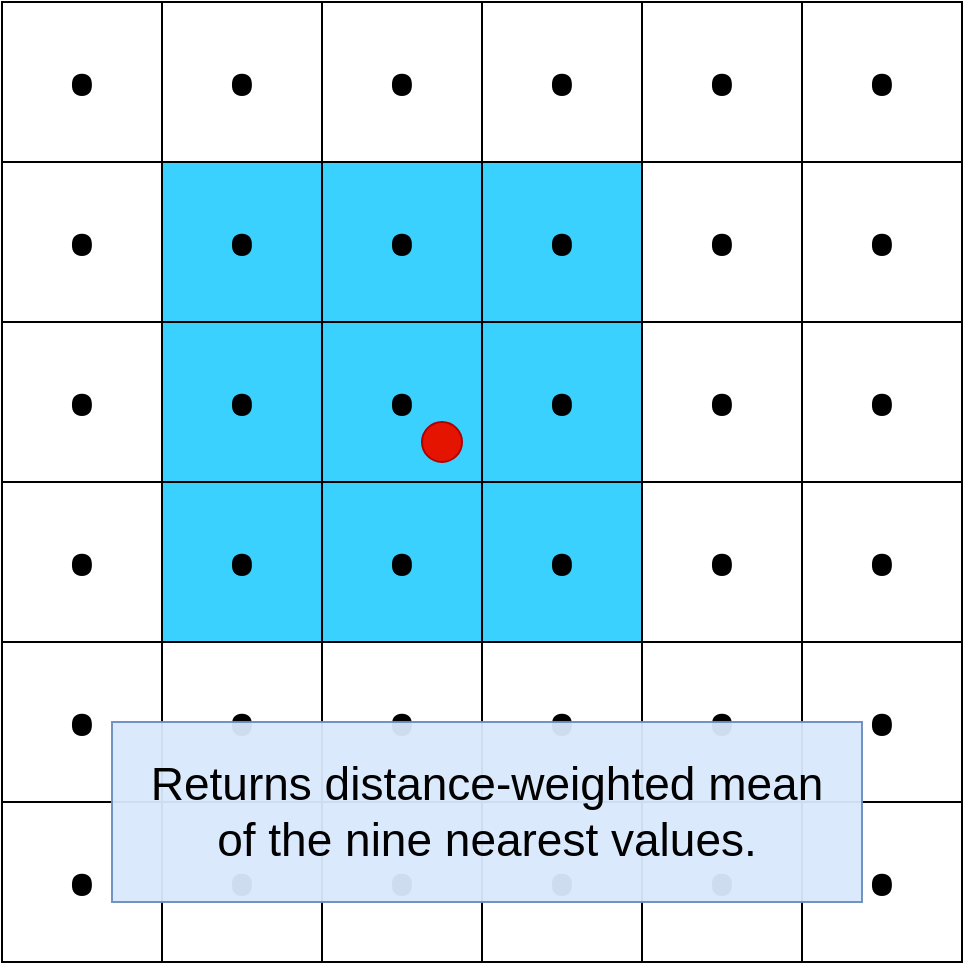 <mxfile>
    <diagram id="p4Mz1mMLotXOUdZ9xzs7" name="Page-1">
        <mxGraphModel dx="588" dy="1791" grid="1" gridSize="10" guides="1" tooltips="1" connect="1" arrows="1" fold="1" page="1" pageScale="1" pageWidth="850" pageHeight="1100" math="0" shadow="0">
            <root>
                <mxCell id="0"/>
                <mxCell id="1" parent="0"/>
                <mxCell id="232" value="&lt;span style=&quot;font-family: Söhne, ui-sans-serif, system-ui, -apple-system, &amp;quot;Segoe UI&amp;quot;, Roboto, Ubuntu, Cantarell, &amp;quot;Noto Sans&amp;quot;, sans-serif, &amp;quot;Helvetica Neue&amp;quot;, Arial, &amp;quot;Apple Color Emoji&amp;quot;, &amp;quot;Segoe UI Emoji&amp;quot;, &amp;quot;Segoe UI Symbol&amp;quot;, &amp;quot;Noto Color Emoji&amp;quot;; text-align: left;&quot;&gt;&lt;font style=&quot;font-size: 45px;&quot;&gt;• &lt;/font&gt;&lt;/span&gt;" style="whiteSpace=wrap;html=1;aspect=fixed;" parent="1" vertex="1">
                    <mxGeometry x="90" y="-260" width="80" height="80" as="geometry"/>
                </mxCell>
                <mxCell id="234" value="&lt;span style=&quot;font-family: Söhne, ui-sans-serif, system-ui, -apple-system, &amp;quot;Segoe UI&amp;quot;, Roboto, Ubuntu, Cantarell, &amp;quot;Noto Sans&amp;quot;, sans-serif, &amp;quot;Helvetica Neue&amp;quot;, Arial, &amp;quot;Apple Color Emoji&amp;quot;, &amp;quot;Segoe UI Emoji&amp;quot;, &amp;quot;Segoe UI Symbol&amp;quot;, &amp;quot;Noto Color Emoji&amp;quot;; text-align: left;&quot;&gt;&lt;font style=&quot;font-size: 45px;&quot;&gt;• &lt;/font&gt;&lt;/span&gt;" style="whiteSpace=wrap;html=1;aspect=fixed;" parent="1" vertex="1">
                    <mxGeometry x="170" y="-260" width="80" height="80" as="geometry"/>
                </mxCell>
                <mxCell id="236" value="&lt;span style=&quot;font-family: Söhne, ui-sans-serif, system-ui, -apple-system, &amp;quot;Segoe UI&amp;quot;, Roboto, Ubuntu, Cantarell, &amp;quot;Noto Sans&amp;quot;, sans-serif, &amp;quot;Helvetica Neue&amp;quot;, Arial, &amp;quot;Apple Color Emoji&amp;quot;, &amp;quot;Segoe UI Emoji&amp;quot;, &amp;quot;Segoe UI Symbol&amp;quot;, &amp;quot;Noto Color Emoji&amp;quot;; text-align: left;&quot;&gt;&lt;font style=&quot;font-size: 45px;&quot;&gt;• &lt;/font&gt;&lt;/span&gt;" style="whiteSpace=wrap;html=1;aspect=fixed;" parent="1" vertex="1">
                    <mxGeometry x="250" y="-260" width="80" height="80" as="geometry"/>
                </mxCell>
                <mxCell id="237" value="&lt;span style=&quot;font-family: Söhne, ui-sans-serif, system-ui, -apple-system, &amp;quot;Segoe UI&amp;quot;, Roboto, Ubuntu, Cantarell, &amp;quot;Noto Sans&amp;quot;, sans-serif, &amp;quot;Helvetica Neue&amp;quot;, Arial, &amp;quot;Apple Color Emoji&amp;quot;, &amp;quot;Segoe UI Emoji&amp;quot;, &amp;quot;Segoe UI Symbol&amp;quot;, &amp;quot;Noto Color Emoji&amp;quot;; text-align: left;&quot;&gt;&lt;font style=&quot;font-size: 45px;&quot;&gt;• &lt;/font&gt;&lt;/span&gt;" style="whiteSpace=wrap;html=1;aspect=fixed;" parent="1" vertex="1">
                    <mxGeometry x="90" y="-180" width="80" height="80" as="geometry"/>
                </mxCell>
                <mxCell id="238" value="&lt;span style=&quot;font-family: Söhne, ui-sans-serif, system-ui, -apple-system, &amp;quot;Segoe UI&amp;quot;, Roboto, Ubuntu, Cantarell, &amp;quot;Noto Sans&amp;quot;, sans-serif, &amp;quot;Helvetica Neue&amp;quot;, Arial, &amp;quot;Apple Color Emoji&amp;quot;, &amp;quot;Segoe UI Emoji&amp;quot;, &amp;quot;Segoe UI Symbol&amp;quot;, &amp;quot;Noto Color Emoji&amp;quot;; text-align: left;&quot;&gt;&lt;font style=&quot;font-size: 45px;&quot;&gt;• &lt;/font&gt;&lt;/span&gt;" style="whiteSpace=wrap;html=1;aspect=fixed;fillColor=#3BD1FF;" parent="1" vertex="1">
                    <mxGeometry x="170" y="-180" width="80" height="80" as="geometry"/>
                </mxCell>
                <mxCell id="239" value="&lt;span style=&quot;font-family: Söhne, ui-sans-serif, system-ui, -apple-system, &amp;quot;Segoe UI&amp;quot;, Roboto, Ubuntu, Cantarell, &amp;quot;Noto Sans&amp;quot;, sans-serif, &amp;quot;Helvetica Neue&amp;quot;, Arial, &amp;quot;Apple Color Emoji&amp;quot;, &amp;quot;Segoe UI Emoji&amp;quot;, &amp;quot;Segoe UI Symbol&amp;quot;, &amp;quot;Noto Color Emoji&amp;quot;; text-align: left;&quot;&gt;&lt;font style=&quot;font-size: 45px;&quot;&gt;• &lt;/font&gt;&lt;/span&gt;" style="whiteSpace=wrap;html=1;aspect=fixed;fillColor=#3BD1FF;" parent="1" vertex="1">
                    <mxGeometry x="250" y="-180" width="80" height="80" as="geometry"/>
                </mxCell>
                <mxCell id="240" value="&lt;span style=&quot;font-family: Söhne, ui-sans-serif, system-ui, -apple-system, &amp;quot;Segoe UI&amp;quot;, Roboto, Ubuntu, Cantarell, &amp;quot;Noto Sans&amp;quot;, sans-serif, &amp;quot;Helvetica Neue&amp;quot;, Arial, &amp;quot;Apple Color Emoji&amp;quot;, &amp;quot;Segoe UI Emoji&amp;quot;, &amp;quot;Segoe UI Symbol&amp;quot;, &amp;quot;Noto Color Emoji&amp;quot;; text-align: left;&quot;&gt;&lt;font style=&quot;font-size: 45px;&quot;&gt;• &lt;/font&gt;&lt;/span&gt;" style="whiteSpace=wrap;html=1;aspect=fixed;" parent="1" vertex="1">
                    <mxGeometry x="90" y="-100" width="80" height="80" as="geometry"/>
                </mxCell>
                <mxCell id="241" value="&lt;span style=&quot;font-family: Söhne, ui-sans-serif, system-ui, -apple-system, &amp;quot;Segoe UI&amp;quot;, Roboto, Ubuntu, Cantarell, &amp;quot;Noto Sans&amp;quot;, sans-serif, &amp;quot;Helvetica Neue&amp;quot;, Arial, &amp;quot;Apple Color Emoji&amp;quot;, &amp;quot;Segoe UI Emoji&amp;quot;, &amp;quot;Segoe UI Symbol&amp;quot;, &amp;quot;Noto Color Emoji&amp;quot;; text-align: left;&quot;&gt;&lt;font style=&quot;font-size: 45px;&quot;&gt;• &lt;/font&gt;&lt;/span&gt;" style="whiteSpace=wrap;html=1;aspect=fixed;fillColor=#3BD1FF;" parent="1" vertex="1">
                    <mxGeometry x="170" y="-100" width="80" height="80" as="geometry"/>
                </mxCell>
                <mxCell id="242" value="&lt;span style=&quot;font-family: Söhne, ui-sans-serif, system-ui, -apple-system, &amp;quot;Segoe UI&amp;quot;, Roboto, Ubuntu, Cantarell, &amp;quot;Noto Sans&amp;quot;, sans-serif, &amp;quot;Helvetica Neue&amp;quot;, Arial, &amp;quot;Apple Color Emoji&amp;quot;, &amp;quot;Segoe UI Emoji&amp;quot;, &amp;quot;Segoe UI Symbol&amp;quot;, &amp;quot;Noto Color Emoji&amp;quot;; text-align: left;&quot;&gt;&lt;font style=&quot;font-size: 45px;&quot;&gt;• &lt;/font&gt;&lt;/span&gt;" style="whiteSpace=wrap;html=1;aspect=fixed;fillColor=#3BD1FF;" parent="1" vertex="1">
                    <mxGeometry x="250" y="-100" width="80" height="80" as="geometry"/>
                </mxCell>
                <mxCell id="243" value="&lt;span style=&quot;font-family: Söhne, ui-sans-serif, system-ui, -apple-system, &amp;quot;Segoe UI&amp;quot;, Roboto, Ubuntu, Cantarell, &amp;quot;Noto Sans&amp;quot;, sans-serif, &amp;quot;Helvetica Neue&amp;quot;, Arial, &amp;quot;Apple Color Emoji&amp;quot;, &amp;quot;Segoe UI Emoji&amp;quot;, &amp;quot;Segoe UI Symbol&amp;quot;, &amp;quot;Noto Color Emoji&amp;quot;; text-align: left;&quot;&gt;&lt;font style=&quot;font-size: 45px;&quot;&gt;• &lt;/font&gt;&lt;/span&gt;" style="whiteSpace=wrap;html=1;aspect=fixed;" parent="1" vertex="1">
                    <mxGeometry x="90" y="-20" width="80" height="80" as="geometry"/>
                </mxCell>
                <mxCell id="244" value="&lt;span style=&quot;font-family: Söhne, ui-sans-serif, system-ui, -apple-system, &amp;quot;Segoe UI&amp;quot;, Roboto, Ubuntu, Cantarell, &amp;quot;Noto Sans&amp;quot;, sans-serif, &amp;quot;Helvetica Neue&amp;quot;, Arial, &amp;quot;Apple Color Emoji&amp;quot;, &amp;quot;Segoe UI Emoji&amp;quot;, &amp;quot;Segoe UI Symbol&amp;quot;, &amp;quot;Noto Color Emoji&amp;quot;; text-align: left;&quot;&gt;&lt;font style=&quot;font-size: 45px;&quot;&gt;• &lt;/font&gt;&lt;/span&gt;" style="whiteSpace=wrap;html=1;aspect=fixed;fillColor=#3BD1FF;" parent="1" vertex="1">
                    <mxGeometry x="170" y="-20" width="80" height="80" as="geometry"/>
                </mxCell>
                <mxCell id="245" value="&lt;span style=&quot;font-family: Söhne, ui-sans-serif, system-ui, -apple-system, &amp;quot;Segoe UI&amp;quot;, Roboto, Ubuntu, Cantarell, &amp;quot;Noto Sans&amp;quot;, sans-serif, &amp;quot;Helvetica Neue&amp;quot;, Arial, &amp;quot;Apple Color Emoji&amp;quot;, &amp;quot;Segoe UI Emoji&amp;quot;, &amp;quot;Segoe UI Symbol&amp;quot;, &amp;quot;Noto Color Emoji&amp;quot;; text-align: left;&quot;&gt;&lt;font style=&quot;font-size: 45px;&quot;&gt;• &lt;/font&gt;&lt;/span&gt;" style="whiteSpace=wrap;html=1;aspect=fixed;fillColor=#3BD1FF;" parent="1" vertex="1">
                    <mxGeometry x="250" y="-20" width="80" height="80" as="geometry"/>
                </mxCell>
                <mxCell id="246" value="&lt;span style=&quot;font-family: Söhne, ui-sans-serif, system-ui, -apple-system, &amp;quot;Segoe UI&amp;quot;, Roboto, Ubuntu, Cantarell, &amp;quot;Noto Sans&amp;quot;, sans-serif, &amp;quot;Helvetica Neue&amp;quot;, Arial, &amp;quot;Apple Color Emoji&amp;quot;, &amp;quot;Segoe UI Emoji&amp;quot;, &amp;quot;Segoe UI Symbol&amp;quot;, &amp;quot;Noto Color Emoji&amp;quot;; text-align: left;&quot;&gt;&lt;font style=&quot;font-size: 45px;&quot;&gt;• &lt;/font&gt;&lt;/span&gt;" style="whiteSpace=wrap;html=1;aspect=fixed;" parent="1" vertex="1">
                    <mxGeometry x="90" y="60" width="80" height="80" as="geometry"/>
                </mxCell>
                <mxCell id="247" value="&lt;span style=&quot;font-family: Söhne, ui-sans-serif, system-ui, -apple-system, &amp;quot;Segoe UI&amp;quot;, Roboto, Ubuntu, Cantarell, &amp;quot;Noto Sans&amp;quot;, sans-serif, &amp;quot;Helvetica Neue&amp;quot;, Arial, &amp;quot;Apple Color Emoji&amp;quot;, &amp;quot;Segoe UI Emoji&amp;quot;, &amp;quot;Segoe UI Symbol&amp;quot;, &amp;quot;Noto Color Emoji&amp;quot;; text-align: left;&quot;&gt;&lt;font style=&quot;font-size: 45px;&quot;&gt;• &lt;/font&gt;&lt;/span&gt;" style="whiteSpace=wrap;html=1;aspect=fixed;" parent="1" vertex="1">
                    <mxGeometry x="170" y="60" width="80" height="80" as="geometry"/>
                </mxCell>
                <mxCell id="248" value="&lt;span style=&quot;font-family: Söhne, ui-sans-serif, system-ui, -apple-system, &amp;quot;Segoe UI&amp;quot;, Roboto, Ubuntu, Cantarell, &amp;quot;Noto Sans&amp;quot;, sans-serif, &amp;quot;Helvetica Neue&amp;quot;, Arial, &amp;quot;Apple Color Emoji&amp;quot;, &amp;quot;Segoe UI Emoji&amp;quot;, &amp;quot;Segoe UI Symbol&amp;quot;, &amp;quot;Noto Color Emoji&amp;quot;; text-align: left;&quot;&gt;&lt;font style=&quot;font-size: 45px;&quot;&gt;• &lt;/font&gt;&lt;/span&gt;" style="whiteSpace=wrap;html=1;aspect=fixed;" parent="1" vertex="1">
                    <mxGeometry x="250" y="60" width="80" height="80" as="geometry"/>
                </mxCell>
                <mxCell id="249" value="&lt;span style=&quot;font-family: Söhne, ui-sans-serif, system-ui, -apple-system, &amp;quot;Segoe UI&amp;quot;, Roboto, Ubuntu, Cantarell, &amp;quot;Noto Sans&amp;quot;, sans-serif, &amp;quot;Helvetica Neue&amp;quot;, Arial, &amp;quot;Apple Color Emoji&amp;quot;, &amp;quot;Segoe UI Emoji&amp;quot;, &amp;quot;Segoe UI Symbol&amp;quot;, &amp;quot;Noto Color Emoji&amp;quot;; text-align: left;&quot;&gt;&lt;font style=&quot;font-size: 45px;&quot;&gt;• &lt;/font&gt;&lt;/span&gt;" style="whiteSpace=wrap;html=1;aspect=fixed;" parent="1" vertex="1">
                    <mxGeometry x="90" y="140" width="80" height="80" as="geometry"/>
                </mxCell>
                <mxCell id="250" value="&lt;span style=&quot;font-family: Söhne, ui-sans-serif, system-ui, -apple-system, &amp;quot;Segoe UI&amp;quot;, Roboto, Ubuntu, Cantarell, &amp;quot;Noto Sans&amp;quot;, sans-serif, &amp;quot;Helvetica Neue&amp;quot;, Arial, &amp;quot;Apple Color Emoji&amp;quot;, &amp;quot;Segoe UI Emoji&amp;quot;, &amp;quot;Segoe UI Symbol&amp;quot;, &amp;quot;Noto Color Emoji&amp;quot;; text-align: left;&quot;&gt;&lt;font style=&quot;font-size: 45px;&quot;&gt;• &lt;/font&gt;&lt;/span&gt;" style="whiteSpace=wrap;html=1;aspect=fixed;" parent="1" vertex="1">
                    <mxGeometry x="170" y="140" width="80" height="80" as="geometry"/>
                </mxCell>
                <mxCell id="251" value="&lt;span style=&quot;font-family: Söhne, ui-sans-serif, system-ui, -apple-system, &amp;quot;Segoe UI&amp;quot;, Roboto, Ubuntu, Cantarell, &amp;quot;Noto Sans&amp;quot;, sans-serif, &amp;quot;Helvetica Neue&amp;quot;, Arial, &amp;quot;Apple Color Emoji&amp;quot;, &amp;quot;Segoe UI Emoji&amp;quot;, &amp;quot;Segoe UI Symbol&amp;quot;, &amp;quot;Noto Color Emoji&amp;quot;; text-align: left;&quot;&gt;&lt;font style=&quot;font-size: 45px;&quot;&gt;• &lt;/font&gt;&lt;/span&gt;" style="whiteSpace=wrap;html=1;aspect=fixed;" parent="1" vertex="1">
                    <mxGeometry x="250" y="140" width="80" height="80" as="geometry"/>
                </mxCell>
                <mxCell id="252" value="&lt;span style=&quot;font-family: Söhne, ui-sans-serif, system-ui, -apple-system, &amp;quot;Segoe UI&amp;quot;, Roboto, Ubuntu, Cantarell, &amp;quot;Noto Sans&amp;quot;, sans-serif, &amp;quot;Helvetica Neue&amp;quot;, Arial, &amp;quot;Apple Color Emoji&amp;quot;, &amp;quot;Segoe UI Emoji&amp;quot;, &amp;quot;Segoe UI Symbol&amp;quot;, &amp;quot;Noto Color Emoji&amp;quot;; text-align: left;&quot;&gt;&lt;font style=&quot;font-size: 45px;&quot;&gt;• &lt;/font&gt;&lt;/span&gt;" style="whiteSpace=wrap;html=1;aspect=fixed;" parent="1" vertex="1">
                    <mxGeometry x="330" y="-260" width="80" height="80" as="geometry"/>
                </mxCell>
                <mxCell id="253" value="&lt;span style=&quot;font-family: Söhne, ui-sans-serif, system-ui, -apple-system, &amp;quot;Segoe UI&amp;quot;, Roboto, Ubuntu, Cantarell, &amp;quot;Noto Sans&amp;quot;, sans-serif, &amp;quot;Helvetica Neue&amp;quot;, Arial, &amp;quot;Apple Color Emoji&amp;quot;, &amp;quot;Segoe UI Emoji&amp;quot;, &amp;quot;Segoe UI Symbol&amp;quot;, &amp;quot;Noto Color Emoji&amp;quot;; text-align: left;&quot;&gt;&lt;font style=&quot;font-size: 45px;&quot;&gt;• &lt;/font&gt;&lt;/span&gt;" style="whiteSpace=wrap;html=1;aspect=fixed;" parent="1" vertex="1">
                    <mxGeometry x="410" y="-260" width="80" height="80" as="geometry"/>
                </mxCell>
                <mxCell id="254" value="&lt;span style=&quot;font-family: Söhne, ui-sans-serif, system-ui, -apple-system, &amp;quot;Segoe UI&amp;quot;, Roboto, Ubuntu, Cantarell, &amp;quot;Noto Sans&amp;quot;, sans-serif, &amp;quot;Helvetica Neue&amp;quot;, Arial, &amp;quot;Apple Color Emoji&amp;quot;, &amp;quot;Segoe UI Emoji&amp;quot;, &amp;quot;Segoe UI Symbol&amp;quot;, &amp;quot;Noto Color Emoji&amp;quot;; text-align: left;&quot;&gt;&lt;font style=&quot;font-size: 45px;&quot;&gt;• &lt;/font&gt;&lt;/span&gt;" style="whiteSpace=wrap;html=1;aspect=fixed;" parent="1" vertex="1">
                    <mxGeometry x="490" y="-260" width="80" height="80" as="geometry"/>
                </mxCell>
                <mxCell id="255" value="&lt;span style=&quot;font-family: Söhne, ui-sans-serif, system-ui, -apple-system, &amp;quot;Segoe UI&amp;quot;, Roboto, Ubuntu, Cantarell, &amp;quot;Noto Sans&amp;quot;, sans-serif, &amp;quot;Helvetica Neue&amp;quot;, Arial, &amp;quot;Apple Color Emoji&amp;quot;, &amp;quot;Segoe UI Emoji&amp;quot;, &amp;quot;Segoe UI Symbol&amp;quot;, &amp;quot;Noto Color Emoji&amp;quot;; text-align: left;&quot;&gt;&lt;font style=&quot;font-size: 45px;&quot;&gt;• &lt;/font&gt;&lt;/span&gt;" style="whiteSpace=wrap;html=1;aspect=fixed;fillColor=#3BD1FF;" parent="1" vertex="1">
                    <mxGeometry x="330" y="-180" width="80" height="80" as="geometry"/>
                </mxCell>
                <mxCell id="256" value="&lt;span style=&quot;font-family: Söhne, ui-sans-serif, system-ui, -apple-system, &amp;quot;Segoe UI&amp;quot;, Roboto, Ubuntu, Cantarell, &amp;quot;Noto Sans&amp;quot;, sans-serif, &amp;quot;Helvetica Neue&amp;quot;, Arial, &amp;quot;Apple Color Emoji&amp;quot;, &amp;quot;Segoe UI Emoji&amp;quot;, &amp;quot;Segoe UI Symbol&amp;quot;, &amp;quot;Noto Color Emoji&amp;quot;; text-align: left;&quot;&gt;&lt;font style=&quot;font-size: 45px;&quot;&gt;• &lt;/font&gt;&lt;/span&gt;" style="whiteSpace=wrap;html=1;aspect=fixed;" parent="1" vertex="1">
                    <mxGeometry x="410" y="-180" width="80" height="80" as="geometry"/>
                </mxCell>
                <mxCell id="257" value="&lt;span style=&quot;font-family: Söhne, ui-sans-serif, system-ui, -apple-system, &amp;quot;Segoe UI&amp;quot;, Roboto, Ubuntu, Cantarell, &amp;quot;Noto Sans&amp;quot;, sans-serif, &amp;quot;Helvetica Neue&amp;quot;, Arial, &amp;quot;Apple Color Emoji&amp;quot;, &amp;quot;Segoe UI Emoji&amp;quot;, &amp;quot;Segoe UI Symbol&amp;quot;, &amp;quot;Noto Color Emoji&amp;quot;; text-align: left;&quot;&gt;&lt;font style=&quot;font-size: 45px;&quot;&gt;• &lt;/font&gt;&lt;/span&gt;" style="whiteSpace=wrap;html=1;aspect=fixed;" parent="1" vertex="1">
                    <mxGeometry x="490" y="-180" width="80" height="80" as="geometry"/>
                </mxCell>
                <mxCell id="258" value="&lt;span style=&quot;font-family: Söhne, ui-sans-serif, system-ui, -apple-system, &amp;quot;Segoe UI&amp;quot;, Roboto, Ubuntu, Cantarell, &amp;quot;Noto Sans&amp;quot;, sans-serif, &amp;quot;Helvetica Neue&amp;quot;, Arial, &amp;quot;Apple Color Emoji&amp;quot;, &amp;quot;Segoe UI Emoji&amp;quot;, &amp;quot;Segoe UI Symbol&amp;quot;, &amp;quot;Noto Color Emoji&amp;quot;; text-align: left;&quot;&gt;&lt;font style=&quot;font-size: 45px;&quot;&gt;• &lt;/font&gt;&lt;/span&gt;" style="whiteSpace=wrap;html=1;aspect=fixed;fillColor=#3BD1FF;" parent="1" vertex="1">
                    <mxGeometry x="330" y="-100" width="80" height="80" as="geometry"/>
                </mxCell>
                <mxCell id="259" value="&lt;span style=&quot;font-family: Söhne, ui-sans-serif, system-ui, -apple-system, &amp;quot;Segoe UI&amp;quot;, Roboto, Ubuntu, Cantarell, &amp;quot;Noto Sans&amp;quot;, sans-serif, &amp;quot;Helvetica Neue&amp;quot;, Arial, &amp;quot;Apple Color Emoji&amp;quot;, &amp;quot;Segoe UI Emoji&amp;quot;, &amp;quot;Segoe UI Symbol&amp;quot;, &amp;quot;Noto Color Emoji&amp;quot;; text-align: left;&quot;&gt;&lt;font style=&quot;font-size: 45px;&quot;&gt;• &lt;/font&gt;&lt;/span&gt;" style="whiteSpace=wrap;html=1;aspect=fixed;" parent="1" vertex="1">
                    <mxGeometry x="410" y="-100" width="80" height="80" as="geometry"/>
                </mxCell>
                <mxCell id="260" value="&lt;span style=&quot;font-family: Söhne, ui-sans-serif, system-ui, -apple-system, &amp;quot;Segoe UI&amp;quot;, Roboto, Ubuntu, Cantarell, &amp;quot;Noto Sans&amp;quot;, sans-serif, &amp;quot;Helvetica Neue&amp;quot;, Arial, &amp;quot;Apple Color Emoji&amp;quot;, &amp;quot;Segoe UI Emoji&amp;quot;, &amp;quot;Segoe UI Symbol&amp;quot;, &amp;quot;Noto Color Emoji&amp;quot;; text-align: left;&quot;&gt;&lt;font style=&quot;font-size: 45px;&quot;&gt;• &lt;/font&gt;&lt;/span&gt;" style="whiteSpace=wrap;html=1;aspect=fixed;" parent="1" vertex="1">
                    <mxGeometry x="490" y="-100" width="80" height="80" as="geometry"/>
                </mxCell>
                <mxCell id="261" value="&lt;span style=&quot;font-family: Söhne, ui-sans-serif, system-ui, -apple-system, &amp;quot;Segoe UI&amp;quot;, Roboto, Ubuntu, Cantarell, &amp;quot;Noto Sans&amp;quot;, sans-serif, &amp;quot;Helvetica Neue&amp;quot;, Arial, &amp;quot;Apple Color Emoji&amp;quot;, &amp;quot;Segoe UI Emoji&amp;quot;, &amp;quot;Segoe UI Symbol&amp;quot;, &amp;quot;Noto Color Emoji&amp;quot;; text-align: left;&quot;&gt;&lt;font style=&quot;font-size: 45px;&quot;&gt;• &lt;/font&gt;&lt;/span&gt;" style="whiteSpace=wrap;html=1;aspect=fixed;fillColor=#3BD1FF;" parent="1" vertex="1">
                    <mxGeometry x="330" y="-20" width="80" height="80" as="geometry"/>
                </mxCell>
                <mxCell id="262" value="&lt;span style=&quot;font-family: Söhne, ui-sans-serif, system-ui, -apple-system, &amp;quot;Segoe UI&amp;quot;, Roboto, Ubuntu, Cantarell, &amp;quot;Noto Sans&amp;quot;, sans-serif, &amp;quot;Helvetica Neue&amp;quot;, Arial, &amp;quot;Apple Color Emoji&amp;quot;, &amp;quot;Segoe UI Emoji&amp;quot;, &amp;quot;Segoe UI Symbol&amp;quot;, &amp;quot;Noto Color Emoji&amp;quot;; text-align: left;&quot;&gt;&lt;font style=&quot;font-size: 45px;&quot;&gt;• &lt;/font&gt;&lt;/span&gt;" style="whiteSpace=wrap;html=1;aspect=fixed;" parent="1" vertex="1">
                    <mxGeometry x="410" y="-20" width="80" height="80" as="geometry"/>
                </mxCell>
                <mxCell id="263" value="&lt;span style=&quot;font-family: Söhne, ui-sans-serif, system-ui, -apple-system, &amp;quot;Segoe UI&amp;quot;, Roboto, Ubuntu, Cantarell, &amp;quot;Noto Sans&amp;quot;, sans-serif, &amp;quot;Helvetica Neue&amp;quot;, Arial, &amp;quot;Apple Color Emoji&amp;quot;, &amp;quot;Segoe UI Emoji&amp;quot;, &amp;quot;Segoe UI Symbol&amp;quot;, &amp;quot;Noto Color Emoji&amp;quot;; text-align: left;&quot;&gt;&lt;font style=&quot;font-size: 45px;&quot;&gt;• &lt;/font&gt;&lt;/span&gt;" style="whiteSpace=wrap;html=1;aspect=fixed;" parent="1" vertex="1">
                    <mxGeometry x="490" y="-20" width="80" height="80" as="geometry"/>
                </mxCell>
                <mxCell id="264" value="&lt;span style=&quot;font-family: Söhne, ui-sans-serif, system-ui, -apple-system, &amp;quot;Segoe UI&amp;quot;, Roboto, Ubuntu, Cantarell, &amp;quot;Noto Sans&amp;quot;, sans-serif, &amp;quot;Helvetica Neue&amp;quot;, Arial, &amp;quot;Apple Color Emoji&amp;quot;, &amp;quot;Segoe UI Emoji&amp;quot;, &amp;quot;Segoe UI Symbol&amp;quot;, &amp;quot;Noto Color Emoji&amp;quot;; text-align: left;&quot;&gt;&lt;font style=&quot;font-size: 45px;&quot;&gt;• &lt;/font&gt;&lt;/span&gt;" style="whiteSpace=wrap;html=1;aspect=fixed;" parent="1" vertex="1">
                    <mxGeometry x="330" y="60" width="80" height="80" as="geometry"/>
                </mxCell>
                <mxCell id="265" value="&lt;span style=&quot;font-family: Söhne, ui-sans-serif, system-ui, -apple-system, &amp;quot;Segoe UI&amp;quot;, Roboto, Ubuntu, Cantarell, &amp;quot;Noto Sans&amp;quot;, sans-serif, &amp;quot;Helvetica Neue&amp;quot;, Arial, &amp;quot;Apple Color Emoji&amp;quot;, &amp;quot;Segoe UI Emoji&amp;quot;, &amp;quot;Segoe UI Symbol&amp;quot;, &amp;quot;Noto Color Emoji&amp;quot;; text-align: left;&quot;&gt;&lt;font style=&quot;font-size: 45px;&quot;&gt;• &lt;/font&gt;&lt;/span&gt;" style="whiteSpace=wrap;html=1;aspect=fixed;" parent="1" vertex="1">
                    <mxGeometry x="410" y="60" width="80" height="80" as="geometry"/>
                </mxCell>
                <mxCell id="266" value="&lt;span style=&quot;font-family: Söhne, ui-sans-serif, system-ui, -apple-system, &amp;quot;Segoe UI&amp;quot;, Roboto, Ubuntu, Cantarell, &amp;quot;Noto Sans&amp;quot;, sans-serif, &amp;quot;Helvetica Neue&amp;quot;, Arial, &amp;quot;Apple Color Emoji&amp;quot;, &amp;quot;Segoe UI Emoji&amp;quot;, &amp;quot;Segoe UI Symbol&amp;quot;, &amp;quot;Noto Color Emoji&amp;quot;; text-align: left;&quot;&gt;&lt;font style=&quot;font-size: 45px;&quot;&gt;• &lt;/font&gt;&lt;/span&gt;" style="whiteSpace=wrap;html=1;aspect=fixed;" parent="1" vertex="1">
                    <mxGeometry x="490" y="60" width="80" height="80" as="geometry"/>
                </mxCell>
                <mxCell id="267" value="&lt;span style=&quot;font-family: Söhne, ui-sans-serif, system-ui, -apple-system, &amp;quot;Segoe UI&amp;quot;, Roboto, Ubuntu, Cantarell, &amp;quot;Noto Sans&amp;quot;, sans-serif, &amp;quot;Helvetica Neue&amp;quot;, Arial, &amp;quot;Apple Color Emoji&amp;quot;, &amp;quot;Segoe UI Emoji&amp;quot;, &amp;quot;Segoe UI Symbol&amp;quot;, &amp;quot;Noto Color Emoji&amp;quot;; text-align: left;&quot;&gt;&lt;font style=&quot;font-size: 45px;&quot;&gt;• &lt;/font&gt;&lt;/span&gt;" style="whiteSpace=wrap;html=1;aspect=fixed;" parent="1" vertex="1">
                    <mxGeometry x="330" y="140" width="80" height="80" as="geometry"/>
                </mxCell>
                <mxCell id="268" value="&lt;span style=&quot;font-family: Söhne, ui-sans-serif, system-ui, -apple-system, &amp;quot;Segoe UI&amp;quot;, Roboto, Ubuntu, Cantarell, &amp;quot;Noto Sans&amp;quot;, sans-serif, &amp;quot;Helvetica Neue&amp;quot;, Arial, &amp;quot;Apple Color Emoji&amp;quot;, &amp;quot;Segoe UI Emoji&amp;quot;, &amp;quot;Segoe UI Symbol&amp;quot;, &amp;quot;Noto Color Emoji&amp;quot;; text-align: left;&quot;&gt;&lt;font style=&quot;font-size: 45px;&quot;&gt;• &lt;/font&gt;&lt;/span&gt;" style="whiteSpace=wrap;html=1;aspect=fixed;" parent="1" vertex="1">
                    <mxGeometry x="410" y="140" width="80" height="80" as="geometry"/>
                </mxCell>
                <mxCell id="269" value="&lt;span style=&quot;font-family: Söhne, ui-sans-serif, system-ui, -apple-system, &amp;quot;Segoe UI&amp;quot;, Roboto, Ubuntu, Cantarell, &amp;quot;Noto Sans&amp;quot;, sans-serif, &amp;quot;Helvetica Neue&amp;quot;, Arial, &amp;quot;Apple Color Emoji&amp;quot;, &amp;quot;Segoe UI Emoji&amp;quot;, &amp;quot;Segoe UI Symbol&amp;quot;, &amp;quot;Noto Color Emoji&amp;quot;; text-align: left;&quot;&gt;&lt;font style=&quot;font-size: 45px;&quot;&gt;• &lt;/font&gt;&lt;/span&gt;" style="whiteSpace=wrap;html=1;aspect=fixed;" parent="1" vertex="1">
                    <mxGeometry x="490" y="140" width="80" height="80" as="geometry"/>
                </mxCell>
                <mxCell id="270" value="" style="ellipse;whiteSpace=wrap;html=1;aspect=fixed;fillColor=#e51400;strokeColor=#B20000;fontColor=#ffffff;" parent="1" vertex="1">
                    <mxGeometry x="300" y="-50" width="20" height="20" as="geometry"/>
                </mxCell>
                <mxCell id="231" value="Returns distance-weighted mean &lt;br&gt;of the nine nearest values." style="text;html=1;align=center;verticalAlign=middle;whiteSpace=wrap;rounded=0;fontSize=23;fillColor=#dae8fc;opacity=95;strokeColor=#6c8ebf;" parent="1" vertex="1">
                    <mxGeometry x="145" y="100" width="375" height="90" as="geometry"/>
                </mxCell>
            </root>
        </mxGraphModel>
    </diagram>
</mxfile>
